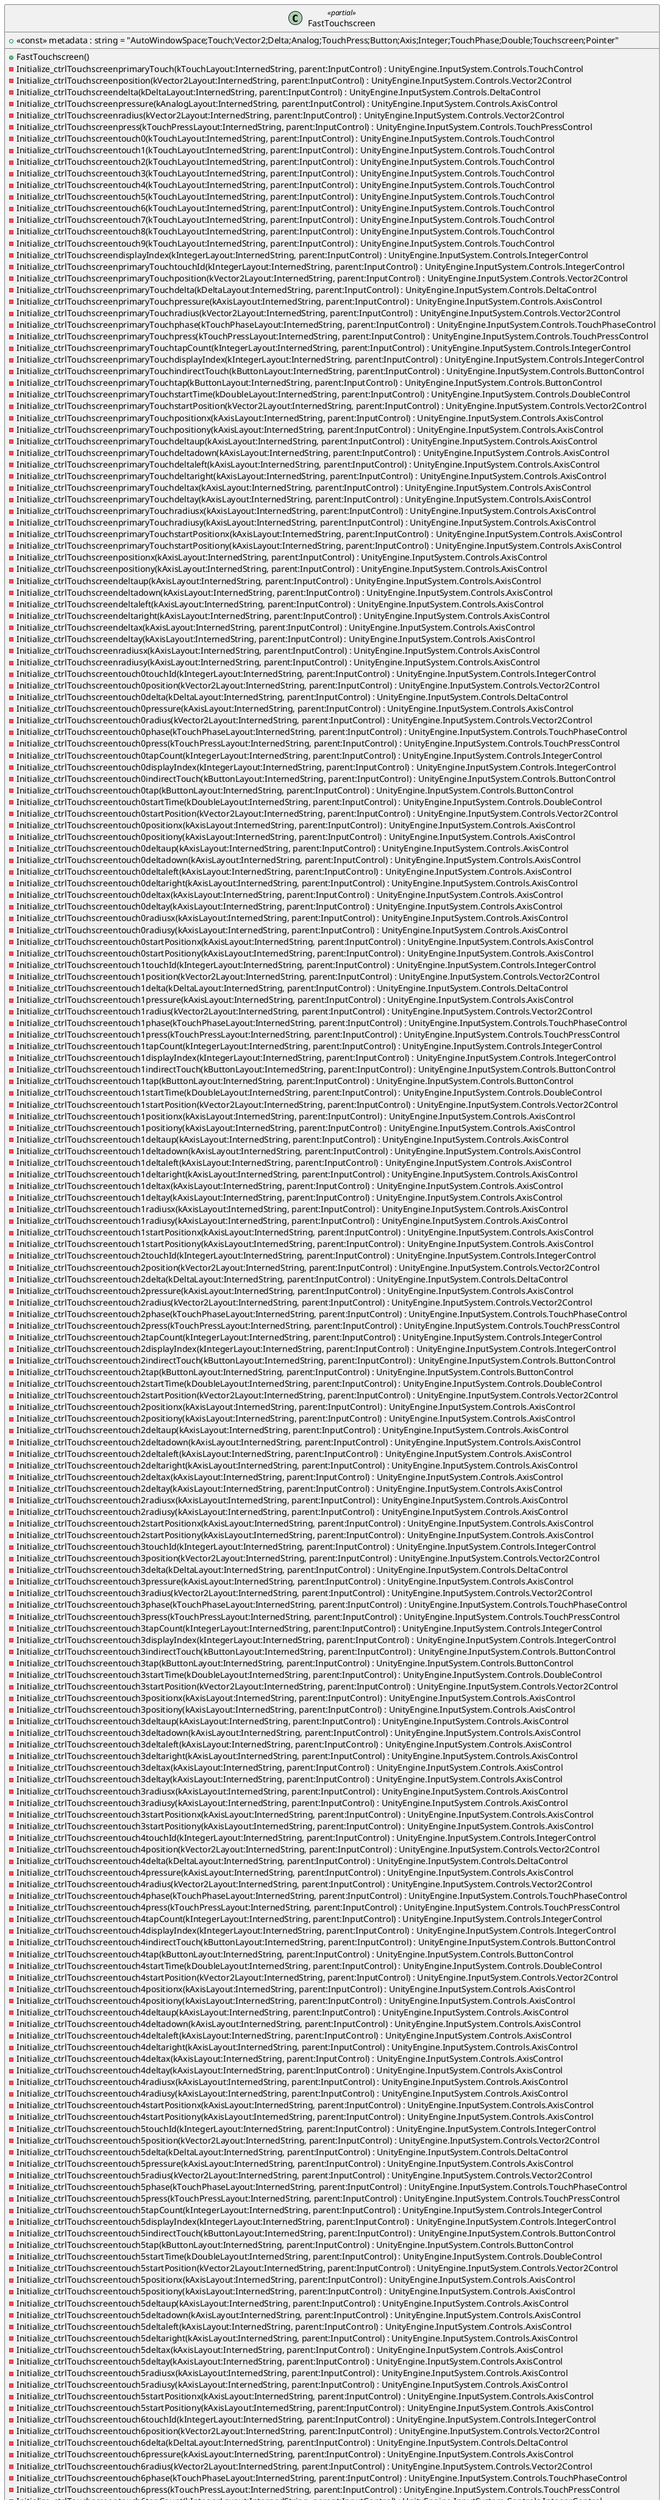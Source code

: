 @startuml
class FastTouchscreen <<partial>> {
    + <<const>> metadata : string = "AutoWindowSpace;Touch;Vector2;Delta;Analog;TouchPress;Button;Axis;Integer;TouchPhase;Double;Touchscreen;Pointer"
    + FastTouchscreen()
    - Initialize_ctrlTouchscreenprimaryTouch(kTouchLayout:InternedString, parent:InputControl) : UnityEngine.InputSystem.Controls.TouchControl
    - Initialize_ctrlTouchscreenposition(kVector2Layout:InternedString, parent:InputControl) : UnityEngine.InputSystem.Controls.Vector2Control
    - Initialize_ctrlTouchscreendelta(kDeltaLayout:InternedString, parent:InputControl) : UnityEngine.InputSystem.Controls.DeltaControl
    - Initialize_ctrlTouchscreenpressure(kAnalogLayout:InternedString, parent:InputControl) : UnityEngine.InputSystem.Controls.AxisControl
    - Initialize_ctrlTouchscreenradius(kVector2Layout:InternedString, parent:InputControl) : UnityEngine.InputSystem.Controls.Vector2Control
    - Initialize_ctrlTouchscreenpress(kTouchPressLayout:InternedString, parent:InputControl) : UnityEngine.InputSystem.Controls.TouchPressControl
    - Initialize_ctrlTouchscreentouch0(kTouchLayout:InternedString, parent:InputControl) : UnityEngine.InputSystem.Controls.TouchControl
    - Initialize_ctrlTouchscreentouch1(kTouchLayout:InternedString, parent:InputControl) : UnityEngine.InputSystem.Controls.TouchControl
    - Initialize_ctrlTouchscreentouch2(kTouchLayout:InternedString, parent:InputControl) : UnityEngine.InputSystem.Controls.TouchControl
    - Initialize_ctrlTouchscreentouch3(kTouchLayout:InternedString, parent:InputControl) : UnityEngine.InputSystem.Controls.TouchControl
    - Initialize_ctrlTouchscreentouch4(kTouchLayout:InternedString, parent:InputControl) : UnityEngine.InputSystem.Controls.TouchControl
    - Initialize_ctrlTouchscreentouch5(kTouchLayout:InternedString, parent:InputControl) : UnityEngine.InputSystem.Controls.TouchControl
    - Initialize_ctrlTouchscreentouch6(kTouchLayout:InternedString, parent:InputControl) : UnityEngine.InputSystem.Controls.TouchControl
    - Initialize_ctrlTouchscreentouch7(kTouchLayout:InternedString, parent:InputControl) : UnityEngine.InputSystem.Controls.TouchControl
    - Initialize_ctrlTouchscreentouch8(kTouchLayout:InternedString, parent:InputControl) : UnityEngine.InputSystem.Controls.TouchControl
    - Initialize_ctrlTouchscreentouch9(kTouchLayout:InternedString, parent:InputControl) : UnityEngine.InputSystem.Controls.TouchControl
    - Initialize_ctrlTouchscreendisplayIndex(kIntegerLayout:InternedString, parent:InputControl) : UnityEngine.InputSystem.Controls.IntegerControl
    - Initialize_ctrlTouchscreenprimaryTouchtouchId(kIntegerLayout:InternedString, parent:InputControl) : UnityEngine.InputSystem.Controls.IntegerControl
    - Initialize_ctrlTouchscreenprimaryTouchposition(kVector2Layout:InternedString, parent:InputControl) : UnityEngine.InputSystem.Controls.Vector2Control
    - Initialize_ctrlTouchscreenprimaryTouchdelta(kDeltaLayout:InternedString, parent:InputControl) : UnityEngine.InputSystem.Controls.DeltaControl
    - Initialize_ctrlTouchscreenprimaryTouchpressure(kAxisLayout:InternedString, parent:InputControl) : UnityEngine.InputSystem.Controls.AxisControl
    - Initialize_ctrlTouchscreenprimaryTouchradius(kVector2Layout:InternedString, parent:InputControl) : UnityEngine.InputSystem.Controls.Vector2Control
    - Initialize_ctrlTouchscreenprimaryTouchphase(kTouchPhaseLayout:InternedString, parent:InputControl) : UnityEngine.InputSystem.Controls.TouchPhaseControl
    - Initialize_ctrlTouchscreenprimaryTouchpress(kTouchPressLayout:InternedString, parent:InputControl) : UnityEngine.InputSystem.Controls.TouchPressControl
    - Initialize_ctrlTouchscreenprimaryTouchtapCount(kIntegerLayout:InternedString, parent:InputControl) : UnityEngine.InputSystem.Controls.IntegerControl
    - Initialize_ctrlTouchscreenprimaryTouchdisplayIndex(kIntegerLayout:InternedString, parent:InputControl) : UnityEngine.InputSystem.Controls.IntegerControl
    - Initialize_ctrlTouchscreenprimaryTouchindirectTouch(kButtonLayout:InternedString, parent:InputControl) : UnityEngine.InputSystem.Controls.ButtonControl
    - Initialize_ctrlTouchscreenprimaryTouchtap(kButtonLayout:InternedString, parent:InputControl) : UnityEngine.InputSystem.Controls.ButtonControl
    - Initialize_ctrlTouchscreenprimaryTouchstartTime(kDoubleLayout:InternedString, parent:InputControl) : UnityEngine.InputSystem.Controls.DoubleControl
    - Initialize_ctrlTouchscreenprimaryTouchstartPosition(kVector2Layout:InternedString, parent:InputControl) : UnityEngine.InputSystem.Controls.Vector2Control
    - Initialize_ctrlTouchscreenprimaryTouchpositionx(kAxisLayout:InternedString, parent:InputControl) : UnityEngine.InputSystem.Controls.AxisControl
    - Initialize_ctrlTouchscreenprimaryTouchpositiony(kAxisLayout:InternedString, parent:InputControl) : UnityEngine.InputSystem.Controls.AxisControl
    - Initialize_ctrlTouchscreenprimaryTouchdeltaup(kAxisLayout:InternedString, parent:InputControl) : UnityEngine.InputSystem.Controls.AxisControl
    - Initialize_ctrlTouchscreenprimaryTouchdeltadown(kAxisLayout:InternedString, parent:InputControl) : UnityEngine.InputSystem.Controls.AxisControl
    - Initialize_ctrlTouchscreenprimaryTouchdeltaleft(kAxisLayout:InternedString, parent:InputControl) : UnityEngine.InputSystem.Controls.AxisControl
    - Initialize_ctrlTouchscreenprimaryTouchdeltaright(kAxisLayout:InternedString, parent:InputControl) : UnityEngine.InputSystem.Controls.AxisControl
    - Initialize_ctrlTouchscreenprimaryTouchdeltax(kAxisLayout:InternedString, parent:InputControl) : UnityEngine.InputSystem.Controls.AxisControl
    - Initialize_ctrlTouchscreenprimaryTouchdeltay(kAxisLayout:InternedString, parent:InputControl) : UnityEngine.InputSystem.Controls.AxisControl
    - Initialize_ctrlTouchscreenprimaryTouchradiusx(kAxisLayout:InternedString, parent:InputControl) : UnityEngine.InputSystem.Controls.AxisControl
    - Initialize_ctrlTouchscreenprimaryTouchradiusy(kAxisLayout:InternedString, parent:InputControl) : UnityEngine.InputSystem.Controls.AxisControl
    - Initialize_ctrlTouchscreenprimaryTouchstartPositionx(kAxisLayout:InternedString, parent:InputControl) : UnityEngine.InputSystem.Controls.AxisControl
    - Initialize_ctrlTouchscreenprimaryTouchstartPositiony(kAxisLayout:InternedString, parent:InputControl) : UnityEngine.InputSystem.Controls.AxisControl
    - Initialize_ctrlTouchscreenpositionx(kAxisLayout:InternedString, parent:InputControl) : UnityEngine.InputSystem.Controls.AxisControl
    - Initialize_ctrlTouchscreenpositiony(kAxisLayout:InternedString, parent:InputControl) : UnityEngine.InputSystem.Controls.AxisControl
    - Initialize_ctrlTouchscreendeltaup(kAxisLayout:InternedString, parent:InputControl) : UnityEngine.InputSystem.Controls.AxisControl
    - Initialize_ctrlTouchscreendeltadown(kAxisLayout:InternedString, parent:InputControl) : UnityEngine.InputSystem.Controls.AxisControl
    - Initialize_ctrlTouchscreendeltaleft(kAxisLayout:InternedString, parent:InputControl) : UnityEngine.InputSystem.Controls.AxisControl
    - Initialize_ctrlTouchscreendeltaright(kAxisLayout:InternedString, parent:InputControl) : UnityEngine.InputSystem.Controls.AxisControl
    - Initialize_ctrlTouchscreendeltax(kAxisLayout:InternedString, parent:InputControl) : UnityEngine.InputSystem.Controls.AxisControl
    - Initialize_ctrlTouchscreendeltay(kAxisLayout:InternedString, parent:InputControl) : UnityEngine.InputSystem.Controls.AxisControl
    - Initialize_ctrlTouchscreenradiusx(kAxisLayout:InternedString, parent:InputControl) : UnityEngine.InputSystem.Controls.AxisControl
    - Initialize_ctrlTouchscreenradiusy(kAxisLayout:InternedString, parent:InputControl) : UnityEngine.InputSystem.Controls.AxisControl
    - Initialize_ctrlTouchscreentouch0touchId(kIntegerLayout:InternedString, parent:InputControl) : UnityEngine.InputSystem.Controls.IntegerControl
    - Initialize_ctrlTouchscreentouch0position(kVector2Layout:InternedString, parent:InputControl) : UnityEngine.InputSystem.Controls.Vector2Control
    - Initialize_ctrlTouchscreentouch0delta(kDeltaLayout:InternedString, parent:InputControl) : UnityEngine.InputSystem.Controls.DeltaControl
    - Initialize_ctrlTouchscreentouch0pressure(kAxisLayout:InternedString, parent:InputControl) : UnityEngine.InputSystem.Controls.AxisControl
    - Initialize_ctrlTouchscreentouch0radius(kVector2Layout:InternedString, parent:InputControl) : UnityEngine.InputSystem.Controls.Vector2Control
    - Initialize_ctrlTouchscreentouch0phase(kTouchPhaseLayout:InternedString, parent:InputControl) : UnityEngine.InputSystem.Controls.TouchPhaseControl
    - Initialize_ctrlTouchscreentouch0press(kTouchPressLayout:InternedString, parent:InputControl) : UnityEngine.InputSystem.Controls.TouchPressControl
    - Initialize_ctrlTouchscreentouch0tapCount(kIntegerLayout:InternedString, parent:InputControl) : UnityEngine.InputSystem.Controls.IntegerControl
    - Initialize_ctrlTouchscreentouch0displayIndex(kIntegerLayout:InternedString, parent:InputControl) : UnityEngine.InputSystem.Controls.IntegerControl
    - Initialize_ctrlTouchscreentouch0indirectTouch(kButtonLayout:InternedString, parent:InputControl) : UnityEngine.InputSystem.Controls.ButtonControl
    - Initialize_ctrlTouchscreentouch0tap(kButtonLayout:InternedString, parent:InputControl) : UnityEngine.InputSystem.Controls.ButtonControl
    - Initialize_ctrlTouchscreentouch0startTime(kDoubleLayout:InternedString, parent:InputControl) : UnityEngine.InputSystem.Controls.DoubleControl
    - Initialize_ctrlTouchscreentouch0startPosition(kVector2Layout:InternedString, parent:InputControl) : UnityEngine.InputSystem.Controls.Vector2Control
    - Initialize_ctrlTouchscreentouch0positionx(kAxisLayout:InternedString, parent:InputControl) : UnityEngine.InputSystem.Controls.AxisControl
    - Initialize_ctrlTouchscreentouch0positiony(kAxisLayout:InternedString, parent:InputControl) : UnityEngine.InputSystem.Controls.AxisControl
    - Initialize_ctrlTouchscreentouch0deltaup(kAxisLayout:InternedString, parent:InputControl) : UnityEngine.InputSystem.Controls.AxisControl
    - Initialize_ctrlTouchscreentouch0deltadown(kAxisLayout:InternedString, parent:InputControl) : UnityEngine.InputSystem.Controls.AxisControl
    - Initialize_ctrlTouchscreentouch0deltaleft(kAxisLayout:InternedString, parent:InputControl) : UnityEngine.InputSystem.Controls.AxisControl
    - Initialize_ctrlTouchscreentouch0deltaright(kAxisLayout:InternedString, parent:InputControl) : UnityEngine.InputSystem.Controls.AxisControl
    - Initialize_ctrlTouchscreentouch0deltax(kAxisLayout:InternedString, parent:InputControl) : UnityEngine.InputSystem.Controls.AxisControl
    - Initialize_ctrlTouchscreentouch0deltay(kAxisLayout:InternedString, parent:InputControl) : UnityEngine.InputSystem.Controls.AxisControl
    - Initialize_ctrlTouchscreentouch0radiusx(kAxisLayout:InternedString, parent:InputControl) : UnityEngine.InputSystem.Controls.AxisControl
    - Initialize_ctrlTouchscreentouch0radiusy(kAxisLayout:InternedString, parent:InputControl) : UnityEngine.InputSystem.Controls.AxisControl
    - Initialize_ctrlTouchscreentouch0startPositionx(kAxisLayout:InternedString, parent:InputControl) : UnityEngine.InputSystem.Controls.AxisControl
    - Initialize_ctrlTouchscreentouch0startPositiony(kAxisLayout:InternedString, parent:InputControl) : UnityEngine.InputSystem.Controls.AxisControl
    - Initialize_ctrlTouchscreentouch1touchId(kIntegerLayout:InternedString, parent:InputControl) : UnityEngine.InputSystem.Controls.IntegerControl
    - Initialize_ctrlTouchscreentouch1position(kVector2Layout:InternedString, parent:InputControl) : UnityEngine.InputSystem.Controls.Vector2Control
    - Initialize_ctrlTouchscreentouch1delta(kDeltaLayout:InternedString, parent:InputControl) : UnityEngine.InputSystem.Controls.DeltaControl
    - Initialize_ctrlTouchscreentouch1pressure(kAxisLayout:InternedString, parent:InputControl) : UnityEngine.InputSystem.Controls.AxisControl
    - Initialize_ctrlTouchscreentouch1radius(kVector2Layout:InternedString, parent:InputControl) : UnityEngine.InputSystem.Controls.Vector2Control
    - Initialize_ctrlTouchscreentouch1phase(kTouchPhaseLayout:InternedString, parent:InputControl) : UnityEngine.InputSystem.Controls.TouchPhaseControl
    - Initialize_ctrlTouchscreentouch1press(kTouchPressLayout:InternedString, parent:InputControl) : UnityEngine.InputSystem.Controls.TouchPressControl
    - Initialize_ctrlTouchscreentouch1tapCount(kIntegerLayout:InternedString, parent:InputControl) : UnityEngine.InputSystem.Controls.IntegerControl
    - Initialize_ctrlTouchscreentouch1displayIndex(kIntegerLayout:InternedString, parent:InputControl) : UnityEngine.InputSystem.Controls.IntegerControl
    - Initialize_ctrlTouchscreentouch1indirectTouch(kButtonLayout:InternedString, parent:InputControl) : UnityEngine.InputSystem.Controls.ButtonControl
    - Initialize_ctrlTouchscreentouch1tap(kButtonLayout:InternedString, parent:InputControl) : UnityEngine.InputSystem.Controls.ButtonControl
    - Initialize_ctrlTouchscreentouch1startTime(kDoubleLayout:InternedString, parent:InputControl) : UnityEngine.InputSystem.Controls.DoubleControl
    - Initialize_ctrlTouchscreentouch1startPosition(kVector2Layout:InternedString, parent:InputControl) : UnityEngine.InputSystem.Controls.Vector2Control
    - Initialize_ctrlTouchscreentouch1positionx(kAxisLayout:InternedString, parent:InputControl) : UnityEngine.InputSystem.Controls.AxisControl
    - Initialize_ctrlTouchscreentouch1positiony(kAxisLayout:InternedString, parent:InputControl) : UnityEngine.InputSystem.Controls.AxisControl
    - Initialize_ctrlTouchscreentouch1deltaup(kAxisLayout:InternedString, parent:InputControl) : UnityEngine.InputSystem.Controls.AxisControl
    - Initialize_ctrlTouchscreentouch1deltadown(kAxisLayout:InternedString, parent:InputControl) : UnityEngine.InputSystem.Controls.AxisControl
    - Initialize_ctrlTouchscreentouch1deltaleft(kAxisLayout:InternedString, parent:InputControl) : UnityEngine.InputSystem.Controls.AxisControl
    - Initialize_ctrlTouchscreentouch1deltaright(kAxisLayout:InternedString, parent:InputControl) : UnityEngine.InputSystem.Controls.AxisControl
    - Initialize_ctrlTouchscreentouch1deltax(kAxisLayout:InternedString, parent:InputControl) : UnityEngine.InputSystem.Controls.AxisControl
    - Initialize_ctrlTouchscreentouch1deltay(kAxisLayout:InternedString, parent:InputControl) : UnityEngine.InputSystem.Controls.AxisControl
    - Initialize_ctrlTouchscreentouch1radiusx(kAxisLayout:InternedString, parent:InputControl) : UnityEngine.InputSystem.Controls.AxisControl
    - Initialize_ctrlTouchscreentouch1radiusy(kAxisLayout:InternedString, parent:InputControl) : UnityEngine.InputSystem.Controls.AxisControl
    - Initialize_ctrlTouchscreentouch1startPositionx(kAxisLayout:InternedString, parent:InputControl) : UnityEngine.InputSystem.Controls.AxisControl
    - Initialize_ctrlTouchscreentouch1startPositiony(kAxisLayout:InternedString, parent:InputControl) : UnityEngine.InputSystem.Controls.AxisControl
    - Initialize_ctrlTouchscreentouch2touchId(kIntegerLayout:InternedString, parent:InputControl) : UnityEngine.InputSystem.Controls.IntegerControl
    - Initialize_ctrlTouchscreentouch2position(kVector2Layout:InternedString, parent:InputControl) : UnityEngine.InputSystem.Controls.Vector2Control
    - Initialize_ctrlTouchscreentouch2delta(kDeltaLayout:InternedString, parent:InputControl) : UnityEngine.InputSystem.Controls.DeltaControl
    - Initialize_ctrlTouchscreentouch2pressure(kAxisLayout:InternedString, parent:InputControl) : UnityEngine.InputSystem.Controls.AxisControl
    - Initialize_ctrlTouchscreentouch2radius(kVector2Layout:InternedString, parent:InputControl) : UnityEngine.InputSystem.Controls.Vector2Control
    - Initialize_ctrlTouchscreentouch2phase(kTouchPhaseLayout:InternedString, parent:InputControl) : UnityEngine.InputSystem.Controls.TouchPhaseControl
    - Initialize_ctrlTouchscreentouch2press(kTouchPressLayout:InternedString, parent:InputControl) : UnityEngine.InputSystem.Controls.TouchPressControl
    - Initialize_ctrlTouchscreentouch2tapCount(kIntegerLayout:InternedString, parent:InputControl) : UnityEngine.InputSystem.Controls.IntegerControl
    - Initialize_ctrlTouchscreentouch2displayIndex(kIntegerLayout:InternedString, parent:InputControl) : UnityEngine.InputSystem.Controls.IntegerControl
    - Initialize_ctrlTouchscreentouch2indirectTouch(kButtonLayout:InternedString, parent:InputControl) : UnityEngine.InputSystem.Controls.ButtonControl
    - Initialize_ctrlTouchscreentouch2tap(kButtonLayout:InternedString, parent:InputControl) : UnityEngine.InputSystem.Controls.ButtonControl
    - Initialize_ctrlTouchscreentouch2startTime(kDoubleLayout:InternedString, parent:InputControl) : UnityEngine.InputSystem.Controls.DoubleControl
    - Initialize_ctrlTouchscreentouch2startPosition(kVector2Layout:InternedString, parent:InputControl) : UnityEngine.InputSystem.Controls.Vector2Control
    - Initialize_ctrlTouchscreentouch2positionx(kAxisLayout:InternedString, parent:InputControl) : UnityEngine.InputSystem.Controls.AxisControl
    - Initialize_ctrlTouchscreentouch2positiony(kAxisLayout:InternedString, parent:InputControl) : UnityEngine.InputSystem.Controls.AxisControl
    - Initialize_ctrlTouchscreentouch2deltaup(kAxisLayout:InternedString, parent:InputControl) : UnityEngine.InputSystem.Controls.AxisControl
    - Initialize_ctrlTouchscreentouch2deltadown(kAxisLayout:InternedString, parent:InputControl) : UnityEngine.InputSystem.Controls.AxisControl
    - Initialize_ctrlTouchscreentouch2deltaleft(kAxisLayout:InternedString, parent:InputControl) : UnityEngine.InputSystem.Controls.AxisControl
    - Initialize_ctrlTouchscreentouch2deltaright(kAxisLayout:InternedString, parent:InputControl) : UnityEngine.InputSystem.Controls.AxisControl
    - Initialize_ctrlTouchscreentouch2deltax(kAxisLayout:InternedString, parent:InputControl) : UnityEngine.InputSystem.Controls.AxisControl
    - Initialize_ctrlTouchscreentouch2deltay(kAxisLayout:InternedString, parent:InputControl) : UnityEngine.InputSystem.Controls.AxisControl
    - Initialize_ctrlTouchscreentouch2radiusx(kAxisLayout:InternedString, parent:InputControl) : UnityEngine.InputSystem.Controls.AxisControl
    - Initialize_ctrlTouchscreentouch2radiusy(kAxisLayout:InternedString, parent:InputControl) : UnityEngine.InputSystem.Controls.AxisControl
    - Initialize_ctrlTouchscreentouch2startPositionx(kAxisLayout:InternedString, parent:InputControl) : UnityEngine.InputSystem.Controls.AxisControl
    - Initialize_ctrlTouchscreentouch2startPositiony(kAxisLayout:InternedString, parent:InputControl) : UnityEngine.InputSystem.Controls.AxisControl
    - Initialize_ctrlTouchscreentouch3touchId(kIntegerLayout:InternedString, parent:InputControl) : UnityEngine.InputSystem.Controls.IntegerControl
    - Initialize_ctrlTouchscreentouch3position(kVector2Layout:InternedString, parent:InputControl) : UnityEngine.InputSystem.Controls.Vector2Control
    - Initialize_ctrlTouchscreentouch3delta(kDeltaLayout:InternedString, parent:InputControl) : UnityEngine.InputSystem.Controls.DeltaControl
    - Initialize_ctrlTouchscreentouch3pressure(kAxisLayout:InternedString, parent:InputControl) : UnityEngine.InputSystem.Controls.AxisControl
    - Initialize_ctrlTouchscreentouch3radius(kVector2Layout:InternedString, parent:InputControl) : UnityEngine.InputSystem.Controls.Vector2Control
    - Initialize_ctrlTouchscreentouch3phase(kTouchPhaseLayout:InternedString, parent:InputControl) : UnityEngine.InputSystem.Controls.TouchPhaseControl
    - Initialize_ctrlTouchscreentouch3press(kTouchPressLayout:InternedString, parent:InputControl) : UnityEngine.InputSystem.Controls.TouchPressControl
    - Initialize_ctrlTouchscreentouch3tapCount(kIntegerLayout:InternedString, parent:InputControl) : UnityEngine.InputSystem.Controls.IntegerControl
    - Initialize_ctrlTouchscreentouch3displayIndex(kIntegerLayout:InternedString, parent:InputControl) : UnityEngine.InputSystem.Controls.IntegerControl
    - Initialize_ctrlTouchscreentouch3indirectTouch(kButtonLayout:InternedString, parent:InputControl) : UnityEngine.InputSystem.Controls.ButtonControl
    - Initialize_ctrlTouchscreentouch3tap(kButtonLayout:InternedString, parent:InputControl) : UnityEngine.InputSystem.Controls.ButtonControl
    - Initialize_ctrlTouchscreentouch3startTime(kDoubleLayout:InternedString, parent:InputControl) : UnityEngine.InputSystem.Controls.DoubleControl
    - Initialize_ctrlTouchscreentouch3startPosition(kVector2Layout:InternedString, parent:InputControl) : UnityEngine.InputSystem.Controls.Vector2Control
    - Initialize_ctrlTouchscreentouch3positionx(kAxisLayout:InternedString, parent:InputControl) : UnityEngine.InputSystem.Controls.AxisControl
    - Initialize_ctrlTouchscreentouch3positiony(kAxisLayout:InternedString, parent:InputControl) : UnityEngine.InputSystem.Controls.AxisControl
    - Initialize_ctrlTouchscreentouch3deltaup(kAxisLayout:InternedString, parent:InputControl) : UnityEngine.InputSystem.Controls.AxisControl
    - Initialize_ctrlTouchscreentouch3deltadown(kAxisLayout:InternedString, parent:InputControl) : UnityEngine.InputSystem.Controls.AxisControl
    - Initialize_ctrlTouchscreentouch3deltaleft(kAxisLayout:InternedString, parent:InputControl) : UnityEngine.InputSystem.Controls.AxisControl
    - Initialize_ctrlTouchscreentouch3deltaright(kAxisLayout:InternedString, parent:InputControl) : UnityEngine.InputSystem.Controls.AxisControl
    - Initialize_ctrlTouchscreentouch3deltax(kAxisLayout:InternedString, parent:InputControl) : UnityEngine.InputSystem.Controls.AxisControl
    - Initialize_ctrlTouchscreentouch3deltay(kAxisLayout:InternedString, parent:InputControl) : UnityEngine.InputSystem.Controls.AxisControl
    - Initialize_ctrlTouchscreentouch3radiusx(kAxisLayout:InternedString, parent:InputControl) : UnityEngine.InputSystem.Controls.AxisControl
    - Initialize_ctrlTouchscreentouch3radiusy(kAxisLayout:InternedString, parent:InputControl) : UnityEngine.InputSystem.Controls.AxisControl
    - Initialize_ctrlTouchscreentouch3startPositionx(kAxisLayout:InternedString, parent:InputControl) : UnityEngine.InputSystem.Controls.AxisControl
    - Initialize_ctrlTouchscreentouch3startPositiony(kAxisLayout:InternedString, parent:InputControl) : UnityEngine.InputSystem.Controls.AxisControl
    - Initialize_ctrlTouchscreentouch4touchId(kIntegerLayout:InternedString, parent:InputControl) : UnityEngine.InputSystem.Controls.IntegerControl
    - Initialize_ctrlTouchscreentouch4position(kVector2Layout:InternedString, parent:InputControl) : UnityEngine.InputSystem.Controls.Vector2Control
    - Initialize_ctrlTouchscreentouch4delta(kDeltaLayout:InternedString, parent:InputControl) : UnityEngine.InputSystem.Controls.DeltaControl
    - Initialize_ctrlTouchscreentouch4pressure(kAxisLayout:InternedString, parent:InputControl) : UnityEngine.InputSystem.Controls.AxisControl
    - Initialize_ctrlTouchscreentouch4radius(kVector2Layout:InternedString, parent:InputControl) : UnityEngine.InputSystem.Controls.Vector2Control
    - Initialize_ctrlTouchscreentouch4phase(kTouchPhaseLayout:InternedString, parent:InputControl) : UnityEngine.InputSystem.Controls.TouchPhaseControl
    - Initialize_ctrlTouchscreentouch4press(kTouchPressLayout:InternedString, parent:InputControl) : UnityEngine.InputSystem.Controls.TouchPressControl
    - Initialize_ctrlTouchscreentouch4tapCount(kIntegerLayout:InternedString, parent:InputControl) : UnityEngine.InputSystem.Controls.IntegerControl
    - Initialize_ctrlTouchscreentouch4displayIndex(kIntegerLayout:InternedString, parent:InputControl) : UnityEngine.InputSystem.Controls.IntegerControl
    - Initialize_ctrlTouchscreentouch4indirectTouch(kButtonLayout:InternedString, parent:InputControl) : UnityEngine.InputSystem.Controls.ButtonControl
    - Initialize_ctrlTouchscreentouch4tap(kButtonLayout:InternedString, parent:InputControl) : UnityEngine.InputSystem.Controls.ButtonControl
    - Initialize_ctrlTouchscreentouch4startTime(kDoubleLayout:InternedString, parent:InputControl) : UnityEngine.InputSystem.Controls.DoubleControl
    - Initialize_ctrlTouchscreentouch4startPosition(kVector2Layout:InternedString, parent:InputControl) : UnityEngine.InputSystem.Controls.Vector2Control
    - Initialize_ctrlTouchscreentouch4positionx(kAxisLayout:InternedString, parent:InputControl) : UnityEngine.InputSystem.Controls.AxisControl
    - Initialize_ctrlTouchscreentouch4positiony(kAxisLayout:InternedString, parent:InputControl) : UnityEngine.InputSystem.Controls.AxisControl
    - Initialize_ctrlTouchscreentouch4deltaup(kAxisLayout:InternedString, parent:InputControl) : UnityEngine.InputSystem.Controls.AxisControl
    - Initialize_ctrlTouchscreentouch4deltadown(kAxisLayout:InternedString, parent:InputControl) : UnityEngine.InputSystem.Controls.AxisControl
    - Initialize_ctrlTouchscreentouch4deltaleft(kAxisLayout:InternedString, parent:InputControl) : UnityEngine.InputSystem.Controls.AxisControl
    - Initialize_ctrlTouchscreentouch4deltaright(kAxisLayout:InternedString, parent:InputControl) : UnityEngine.InputSystem.Controls.AxisControl
    - Initialize_ctrlTouchscreentouch4deltax(kAxisLayout:InternedString, parent:InputControl) : UnityEngine.InputSystem.Controls.AxisControl
    - Initialize_ctrlTouchscreentouch4deltay(kAxisLayout:InternedString, parent:InputControl) : UnityEngine.InputSystem.Controls.AxisControl
    - Initialize_ctrlTouchscreentouch4radiusx(kAxisLayout:InternedString, parent:InputControl) : UnityEngine.InputSystem.Controls.AxisControl
    - Initialize_ctrlTouchscreentouch4radiusy(kAxisLayout:InternedString, parent:InputControl) : UnityEngine.InputSystem.Controls.AxisControl
    - Initialize_ctrlTouchscreentouch4startPositionx(kAxisLayout:InternedString, parent:InputControl) : UnityEngine.InputSystem.Controls.AxisControl
    - Initialize_ctrlTouchscreentouch4startPositiony(kAxisLayout:InternedString, parent:InputControl) : UnityEngine.InputSystem.Controls.AxisControl
    - Initialize_ctrlTouchscreentouch5touchId(kIntegerLayout:InternedString, parent:InputControl) : UnityEngine.InputSystem.Controls.IntegerControl
    - Initialize_ctrlTouchscreentouch5position(kVector2Layout:InternedString, parent:InputControl) : UnityEngine.InputSystem.Controls.Vector2Control
    - Initialize_ctrlTouchscreentouch5delta(kDeltaLayout:InternedString, parent:InputControl) : UnityEngine.InputSystem.Controls.DeltaControl
    - Initialize_ctrlTouchscreentouch5pressure(kAxisLayout:InternedString, parent:InputControl) : UnityEngine.InputSystem.Controls.AxisControl
    - Initialize_ctrlTouchscreentouch5radius(kVector2Layout:InternedString, parent:InputControl) : UnityEngine.InputSystem.Controls.Vector2Control
    - Initialize_ctrlTouchscreentouch5phase(kTouchPhaseLayout:InternedString, parent:InputControl) : UnityEngine.InputSystem.Controls.TouchPhaseControl
    - Initialize_ctrlTouchscreentouch5press(kTouchPressLayout:InternedString, parent:InputControl) : UnityEngine.InputSystem.Controls.TouchPressControl
    - Initialize_ctrlTouchscreentouch5tapCount(kIntegerLayout:InternedString, parent:InputControl) : UnityEngine.InputSystem.Controls.IntegerControl
    - Initialize_ctrlTouchscreentouch5displayIndex(kIntegerLayout:InternedString, parent:InputControl) : UnityEngine.InputSystem.Controls.IntegerControl
    - Initialize_ctrlTouchscreentouch5indirectTouch(kButtonLayout:InternedString, parent:InputControl) : UnityEngine.InputSystem.Controls.ButtonControl
    - Initialize_ctrlTouchscreentouch5tap(kButtonLayout:InternedString, parent:InputControl) : UnityEngine.InputSystem.Controls.ButtonControl
    - Initialize_ctrlTouchscreentouch5startTime(kDoubleLayout:InternedString, parent:InputControl) : UnityEngine.InputSystem.Controls.DoubleControl
    - Initialize_ctrlTouchscreentouch5startPosition(kVector2Layout:InternedString, parent:InputControl) : UnityEngine.InputSystem.Controls.Vector2Control
    - Initialize_ctrlTouchscreentouch5positionx(kAxisLayout:InternedString, parent:InputControl) : UnityEngine.InputSystem.Controls.AxisControl
    - Initialize_ctrlTouchscreentouch5positiony(kAxisLayout:InternedString, parent:InputControl) : UnityEngine.InputSystem.Controls.AxisControl
    - Initialize_ctrlTouchscreentouch5deltaup(kAxisLayout:InternedString, parent:InputControl) : UnityEngine.InputSystem.Controls.AxisControl
    - Initialize_ctrlTouchscreentouch5deltadown(kAxisLayout:InternedString, parent:InputControl) : UnityEngine.InputSystem.Controls.AxisControl
    - Initialize_ctrlTouchscreentouch5deltaleft(kAxisLayout:InternedString, parent:InputControl) : UnityEngine.InputSystem.Controls.AxisControl
    - Initialize_ctrlTouchscreentouch5deltaright(kAxisLayout:InternedString, parent:InputControl) : UnityEngine.InputSystem.Controls.AxisControl
    - Initialize_ctrlTouchscreentouch5deltax(kAxisLayout:InternedString, parent:InputControl) : UnityEngine.InputSystem.Controls.AxisControl
    - Initialize_ctrlTouchscreentouch5deltay(kAxisLayout:InternedString, parent:InputControl) : UnityEngine.InputSystem.Controls.AxisControl
    - Initialize_ctrlTouchscreentouch5radiusx(kAxisLayout:InternedString, parent:InputControl) : UnityEngine.InputSystem.Controls.AxisControl
    - Initialize_ctrlTouchscreentouch5radiusy(kAxisLayout:InternedString, parent:InputControl) : UnityEngine.InputSystem.Controls.AxisControl
    - Initialize_ctrlTouchscreentouch5startPositionx(kAxisLayout:InternedString, parent:InputControl) : UnityEngine.InputSystem.Controls.AxisControl
    - Initialize_ctrlTouchscreentouch5startPositiony(kAxisLayout:InternedString, parent:InputControl) : UnityEngine.InputSystem.Controls.AxisControl
    - Initialize_ctrlTouchscreentouch6touchId(kIntegerLayout:InternedString, parent:InputControl) : UnityEngine.InputSystem.Controls.IntegerControl
    - Initialize_ctrlTouchscreentouch6position(kVector2Layout:InternedString, parent:InputControl) : UnityEngine.InputSystem.Controls.Vector2Control
    - Initialize_ctrlTouchscreentouch6delta(kDeltaLayout:InternedString, parent:InputControl) : UnityEngine.InputSystem.Controls.DeltaControl
    - Initialize_ctrlTouchscreentouch6pressure(kAxisLayout:InternedString, parent:InputControl) : UnityEngine.InputSystem.Controls.AxisControl
    - Initialize_ctrlTouchscreentouch6radius(kVector2Layout:InternedString, parent:InputControl) : UnityEngine.InputSystem.Controls.Vector2Control
    - Initialize_ctrlTouchscreentouch6phase(kTouchPhaseLayout:InternedString, parent:InputControl) : UnityEngine.InputSystem.Controls.TouchPhaseControl
    - Initialize_ctrlTouchscreentouch6press(kTouchPressLayout:InternedString, parent:InputControl) : UnityEngine.InputSystem.Controls.TouchPressControl
    - Initialize_ctrlTouchscreentouch6tapCount(kIntegerLayout:InternedString, parent:InputControl) : UnityEngine.InputSystem.Controls.IntegerControl
    - Initialize_ctrlTouchscreentouch6displayIndex(kIntegerLayout:InternedString, parent:InputControl) : UnityEngine.InputSystem.Controls.IntegerControl
    - Initialize_ctrlTouchscreentouch6indirectTouch(kButtonLayout:InternedString, parent:InputControl) : UnityEngine.InputSystem.Controls.ButtonControl
    - Initialize_ctrlTouchscreentouch6tap(kButtonLayout:InternedString, parent:InputControl) : UnityEngine.InputSystem.Controls.ButtonControl
    - Initialize_ctrlTouchscreentouch6startTime(kDoubleLayout:InternedString, parent:InputControl) : UnityEngine.InputSystem.Controls.DoubleControl
    - Initialize_ctrlTouchscreentouch6startPosition(kVector2Layout:InternedString, parent:InputControl) : UnityEngine.InputSystem.Controls.Vector2Control
    - Initialize_ctrlTouchscreentouch6positionx(kAxisLayout:InternedString, parent:InputControl) : UnityEngine.InputSystem.Controls.AxisControl
    - Initialize_ctrlTouchscreentouch6positiony(kAxisLayout:InternedString, parent:InputControl) : UnityEngine.InputSystem.Controls.AxisControl
    - Initialize_ctrlTouchscreentouch6deltaup(kAxisLayout:InternedString, parent:InputControl) : UnityEngine.InputSystem.Controls.AxisControl
    - Initialize_ctrlTouchscreentouch6deltadown(kAxisLayout:InternedString, parent:InputControl) : UnityEngine.InputSystem.Controls.AxisControl
    - Initialize_ctrlTouchscreentouch6deltaleft(kAxisLayout:InternedString, parent:InputControl) : UnityEngine.InputSystem.Controls.AxisControl
    - Initialize_ctrlTouchscreentouch6deltaright(kAxisLayout:InternedString, parent:InputControl) : UnityEngine.InputSystem.Controls.AxisControl
    - Initialize_ctrlTouchscreentouch6deltax(kAxisLayout:InternedString, parent:InputControl) : UnityEngine.InputSystem.Controls.AxisControl
    - Initialize_ctrlTouchscreentouch6deltay(kAxisLayout:InternedString, parent:InputControl) : UnityEngine.InputSystem.Controls.AxisControl
    - Initialize_ctrlTouchscreentouch6radiusx(kAxisLayout:InternedString, parent:InputControl) : UnityEngine.InputSystem.Controls.AxisControl
    - Initialize_ctrlTouchscreentouch6radiusy(kAxisLayout:InternedString, parent:InputControl) : UnityEngine.InputSystem.Controls.AxisControl
    - Initialize_ctrlTouchscreentouch6startPositionx(kAxisLayout:InternedString, parent:InputControl) : UnityEngine.InputSystem.Controls.AxisControl
    - Initialize_ctrlTouchscreentouch6startPositiony(kAxisLayout:InternedString, parent:InputControl) : UnityEngine.InputSystem.Controls.AxisControl
    - Initialize_ctrlTouchscreentouch7touchId(kIntegerLayout:InternedString, parent:InputControl) : UnityEngine.InputSystem.Controls.IntegerControl
    - Initialize_ctrlTouchscreentouch7position(kVector2Layout:InternedString, parent:InputControl) : UnityEngine.InputSystem.Controls.Vector2Control
    - Initialize_ctrlTouchscreentouch7delta(kDeltaLayout:InternedString, parent:InputControl) : UnityEngine.InputSystem.Controls.DeltaControl
    - Initialize_ctrlTouchscreentouch7pressure(kAxisLayout:InternedString, parent:InputControl) : UnityEngine.InputSystem.Controls.AxisControl
    - Initialize_ctrlTouchscreentouch7radius(kVector2Layout:InternedString, parent:InputControl) : UnityEngine.InputSystem.Controls.Vector2Control
    - Initialize_ctrlTouchscreentouch7phase(kTouchPhaseLayout:InternedString, parent:InputControl) : UnityEngine.InputSystem.Controls.TouchPhaseControl
    - Initialize_ctrlTouchscreentouch7press(kTouchPressLayout:InternedString, parent:InputControl) : UnityEngine.InputSystem.Controls.TouchPressControl
    - Initialize_ctrlTouchscreentouch7tapCount(kIntegerLayout:InternedString, parent:InputControl) : UnityEngine.InputSystem.Controls.IntegerControl
    - Initialize_ctrlTouchscreentouch7displayIndex(kIntegerLayout:InternedString, parent:InputControl) : UnityEngine.InputSystem.Controls.IntegerControl
    - Initialize_ctrlTouchscreentouch7indirectTouch(kButtonLayout:InternedString, parent:InputControl) : UnityEngine.InputSystem.Controls.ButtonControl
    - Initialize_ctrlTouchscreentouch7tap(kButtonLayout:InternedString, parent:InputControl) : UnityEngine.InputSystem.Controls.ButtonControl
    - Initialize_ctrlTouchscreentouch7startTime(kDoubleLayout:InternedString, parent:InputControl) : UnityEngine.InputSystem.Controls.DoubleControl
    - Initialize_ctrlTouchscreentouch7startPosition(kVector2Layout:InternedString, parent:InputControl) : UnityEngine.InputSystem.Controls.Vector2Control
    - Initialize_ctrlTouchscreentouch7positionx(kAxisLayout:InternedString, parent:InputControl) : UnityEngine.InputSystem.Controls.AxisControl
    - Initialize_ctrlTouchscreentouch7positiony(kAxisLayout:InternedString, parent:InputControl) : UnityEngine.InputSystem.Controls.AxisControl
    - Initialize_ctrlTouchscreentouch7deltaup(kAxisLayout:InternedString, parent:InputControl) : UnityEngine.InputSystem.Controls.AxisControl
    - Initialize_ctrlTouchscreentouch7deltadown(kAxisLayout:InternedString, parent:InputControl) : UnityEngine.InputSystem.Controls.AxisControl
    - Initialize_ctrlTouchscreentouch7deltaleft(kAxisLayout:InternedString, parent:InputControl) : UnityEngine.InputSystem.Controls.AxisControl
    - Initialize_ctrlTouchscreentouch7deltaright(kAxisLayout:InternedString, parent:InputControl) : UnityEngine.InputSystem.Controls.AxisControl
    - Initialize_ctrlTouchscreentouch7deltax(kAxisLayout:InternedString, parent:InputControl) : UnityEngine.InputSystem.Controls.AxisControl
    - Initialize_ctrlTouchscreentouch7deltay(kAxisLayout:InternedString, parent:InputControl) : UnityEngine.InputSystem.Controls.AxisControl
    - Initialize_ctrlTouchscreentouch7radiusx(kAxisLayout:InternedString, parent:InputControl) : UnityEngine.InputSystem.Controls.AxisControl
    - Initialize_ctrlTouchscreentouch7radiusy(kAxisLayout:InternedString, parent:InputControl) : UnityEngine.InputSystem.Controls.AxisControl
    - Initialize_ctrlTouchscreentouch7startPositionx(kAxisLayout:InternedString, parent:InputControl) : UnityEngine.InputSystem.Controls.AxisControl
    - Initialize_ctrlTouchscreentouch7startPositiony(kAxisLayout:InternedString, parent:InputControl) : UnityEngine.InputSystem.Controls.AxisControl
    - Initialize_ctrlTouchscreentouch8touchId(kIntegerLayout:InternedString, parent:InputControl) : UnityEngine.InputSystem.Controls.IntegerControl
    - Initialize_ctrlTouchscreentouch8position(kVector2Layout:InternedString, parent:InputControl) : UnityEngine.InputSystem.Controls.Vector2Control
    - Initialize_ctrlTouchscreentouch8delta(kDeltaLayout:InternedString, parent:InputControl) : UnityEngine.InputSystem.Controls.DeltaControl
    - Initialize_ctrlTouchscreentouch8pressure(kAxisLayout:InternedString, parent:InputControl) : UnityEngine.InputSystem.Controls.AxisControl
    - Initialize_ctrlTouchscreentouch8radius(kVector2Layout:InternedString, parent:InputControl) : UnityEngine.InputSystem.Controls.Vector2Control
    - Initialize_ctrlTouchscreentouch8phase(kTouchPhaseLayout:InternedString, parent:InputControl) : UnityEngine.InputSystem.Controls.TouchPhaseControl
    - Initialize_ctrlTouchscreentouch8press(kTouchPressLayout:InternedString, parent:InputControl) : UnityEngine.InputSystem.Controls.TouchPressControl
    - Initialize_ctrlTouchscreentouch8tapCount(kIntegerLayout:InternedString, parent:InputControl) : UnityEngine.InputSystem.Controls.IntegerControl
    - Initialize_ctrlTouchscreentouch8displayIndex(kIntegerLayout:InternedString, parent:InputControl) : UnityEngine.InputSystem.Controls.IntegerControl
    - Initialize_ctrlTouchscreentouch8indirectTouch(kButtonLayout:InternedString, parent:InputControl) : UnityEngine.InputSystem.Controls.ButtonControl
    - Initialize_ctrlTouchscreentouch8tap(kButtonLayout:InternedString, parent:InputControl) : UnityEngine.InputSystem.Controls.ButtonControl
    - Initialize_ctrlTouchscreentouch8startTime(kDoubleLayout:InternedString, parent:InputControl) : UnityEngine.InputSystem.Controls.DoubleControl
    - Initialize_ctrlTouchscreentouch8startPosition(kVector2Layout:InternedString, parent:InputControl) : UnityEngine.InputSystem.Controls.Vector2Control
    - Initialize_ctrlTouchscreentouch8positionx(kAxisLayout:InternedString, parent:InputControl) : UnityEngine.InputSystem.Controls.AxisControl
    - Initialize_ctrlTouchscreentouch8positiony(kAxisLayout:InternedString, parent:InputControl) : UnityEngine.InputSystem.Controls.AxisControl
    - Initialize_ctrlTouchscreentouch8deltaup(kAxisLayout:InternedString, parent:InputControl) : UnityEngine.InputSystem.Controls.AxisControl
    - Initialize_ctrlTouchscreentouch8deltadown(kAxisLayout:InternedString, parent:InputControl) : UnityEngine.InputSystem.Controls.AxisControl
    - Initialize_ctrlTouchscreentouch8deltaleft(kAxisLayout:InternedString, parent:InputControl) : UnityEngine.InputSystem.Controls.AxisControl
    - Initialize_ctrlTouchscreentouch8deltaright(kAxisLayout:InternedString, parent:InputControl) : UnityEngine.InputSystem.Controls.AxisControl
    - Initialize_ctrlTouchscreentouch8deltax(kAxisLayout:InternedString, parent:InputControl) : UnityEngine.InputSystem.Controls.AxisControl
    - Initialize_ctrlTouchscreentouch8deltay(kAxisLayout:InternedString, parent:InputControl) : UnityEngine.InputSystem.Controls.AxisControl
    - Initialize_ctrlTouchscreentouch8radiusx(kAxisLayout:InternedString, parent:InputControl) : UnityEngine.InputSystem.Controls.AxisControl
    - Initialize_ctrlTouchscreentouch8radiusy(kAxisLayout:InternedString, parent:InputControl) : UnityEngine.InputSystem.Controls.AxisControl
    - Initialize_ctrlTouchscreentouch8startPositionx(kAxisLayout:InternedString, parent:InputControl) : UnityEngine.InputSystem.Controls.AxisControl
    - Initialize_ctrlTouchscreentouch8startPositiony(kAxisLayout:InternedString, parent:InputControl) : UnityEngine.InputSystem.Controls.AxisControl
    - Initialize_ctrlTouchscreentouch9touchId(kIntegerLayout:InternedString, parent:InputControl) : UnityEngine.InputSystem.Controls.IntegerControl
    - Initialize_ctrlTouchscreentouch9position(kVector2Layout:InternedString, parent:InputControl) : UnityEngine.InputSystem.Controls.Vector2Control
    - Initialize_ctrlTouchscreentouch9delta(kDeltaLayout:InternedString, parent:InputControl) : UnityEngine.InputSystem.Controls.DeltaControl
    - Initialize_ctrlTouchscreentouch9pressure(kAxisLayout:InternedString, parent:InputControl) : UnityEngine.InputSystem.Controls.AxisControl
    - Initialize_ctrlTouchscreentouch9radius(kVector2Layout:InternedString, parent:InputControl) : UnityEngine.InputSystem.Controls.Vector2Control
    - Initialize_ctrlTouchscreentouch9phase(kTouchPhaseLayout:InternedString, parent:InputControl) : UnityEngine.InputSystem.Controls.TouchPhaseControl
    - Initialize_ctrlTouchscreentouch9press(kTouchPressLayout:InternedString, parent:InputControl) : UnityEngine.InputSystem.Controls.TouchPressControl
    - Initialize_ctrlTouchscreentouch9tapCount(kIntegerLayout:InternedString, parent:InputControl) : UnityEngine.InputSystem.Controls.IntegerControl
    - Initialize_ctrlTouchscreentouch9displayIndex(kIntegerLayout:InternedString, parent:InputControl) : UnityEngine.InputSystem.Controls.IntegerControl
    - Initialize_ctrlTouchscreentouch9indirectTouch(kButtonLayout:InternedString, parent:InputControl) : UnityEngine.InputSystem.Controls.ButtonControl
    - Initialize_ctrlTouchscreentouch9tap(kButtonLayout:InternedString, parent:InputControl) : UnityEngine.InputSystem.Controls.ButtonControl
    - Initialize_ctrlTouchscreentouch9startTime(kDoubleLayout:InternedString, parent:InputControl) : UnityEngine.InputSystem.Controls.DoubleControl
    - Initialize_ctrlTouchscreentouch9startPosition(kVector2Layout:InternedString, parent:InputControl) : UnityEngine.InputSystem.Controls.Vector2Control
    - Initialize_ctrlTouchscreentouch9positionx(kAxisLayout:InternedString, parent:InputControl) : UnityEngine.InputSystem.Controls.AxisControl
    - Initialize_ctrlTouchscreentouch9positiony(kAxisLayout:InternedString, parent:InputControl) : UnityEngine.InputSystem.Controls.AxisControl
    - Initialize_ctrlTouchscreentouch9deltaup(kAxisLayout:InternedString, parent:InputControl) : UnityEngine.InputSystem.Controls.AxisControl
    - Initialize_ctrlTouchscreentouch9deltadown(kAxisLayout:InternedString, parent:InputControl) : UnityEngine.InputSystem.Controls.AxisControl
    - Initialize_ctrlTouchscreentouch9deltaleft(kAxisLayout:InternedString, parent:InputControl) : UnityEngine.InputSystem.Controls.AxisControl
    - Initialize_ctrlTouchscreentouch9deltaright(kAxisLayout:InternedString, parent:InputControl) : UnityEngine.InputSystem.Controls.AxisControl
    - Initialize_ctrlTouchscreentouch9deltax(kAxisLayout:InternedString, parent:InputControl) : UnityEngine.InputSystem.Controls.AxisControl
    - Initialize_ctrlTouchscreentouch9deltay(kAxisLayout:InternedString, parent:InputControl) : UnityEngine.InputSystem.Controls.AxisControl
    - Initialize_ctrlTouchscreentouch9radiusx(kAxisLayout:InternedString, parent:InputControl) : UnityEngine.InputSystem.Controls.AxisControl
    - Initialize_ctrlTouchscreentouch9radiusy(kAxisLayout:InternedString, parent:InputControl) : UnityEngine.InputSystem.Controls.AxisControl
    - Initialize_ctrlTouchscreentouch9startPositionx(kAxisLayout:InternedString, parent:InputControl) : UnityEngine.InputSystem.Controls.AxisControl
    - Initialize_ctrlTouchscreentouch9startPositiony(kAxisLayout:InternedString, parent:InputControl) : UnityEngine.InputSystem.Controls.AxisControl
}
@enduml
